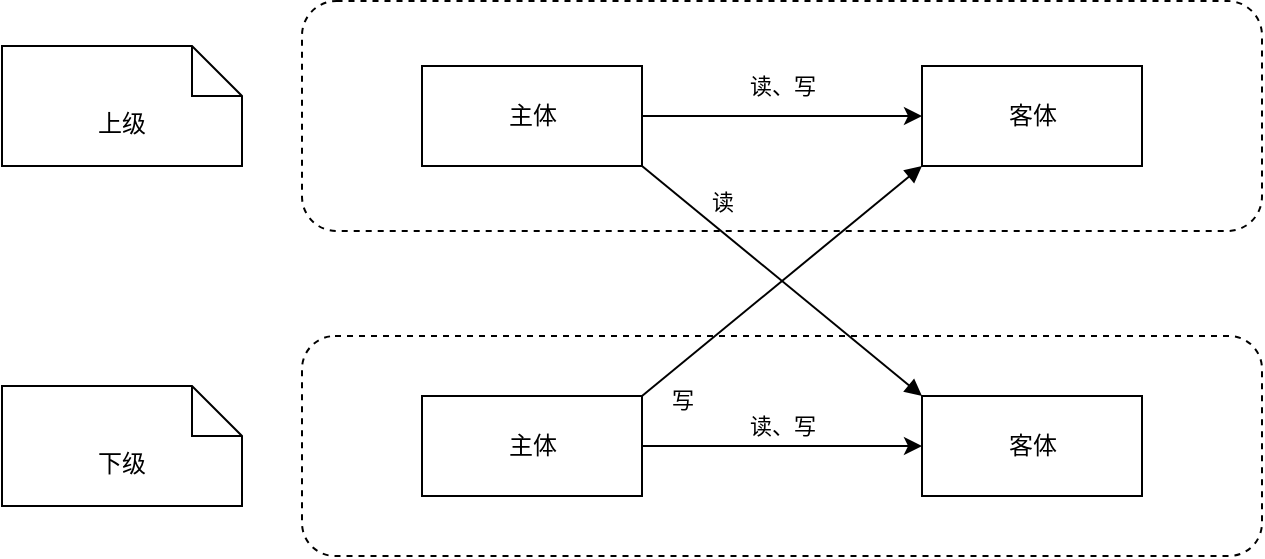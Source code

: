 <mxfile version="14.6.6" type="device"><diagram name="Page-1" id="e7e014a7-5840-1c2e-5031-d8a46d1fe8dd"><mxGraphModel dx="1038" dy="500" grid="1" gridSize="10" guides="1" tooltips="1" connect="1" arrows="1" fold="1" page="1" pageScale="1" pageWidth="1169" pageHeight="826" background="#ffffff" math="0" shadow="0"><root><mxCell id="0"/><mxCell id="1" parent="0"/><mxCell id="iyc4k9p4KR_601eKIKcL-45" value="" style="rounded=1;whiteSpace=wrap;html=1;dashed=1;" vertex="1" parent="1"><mxGeometry x="250" y="317.5" width="480" height="115" as="geometry"/></mxCell><mxCell id="iyc4k9p4KR_601eKIKcL-44" value="" style="edgeStyle=orthogonalEdgeStyle;rounded=0;orthogonalLoop=1;jettySize=auto;html=1;" edge="1" parent="1" source="iyc4k9p4KR_601eKIKcL-41" target="iyc4k9p4KR_601eKIKcL-43"><mxGeometry relative="1" as="geometry"/></mxCell><mxCell id="iyc4k9p4KR_601eKIKcL-59" value="读、写" style="edgeLabel;html=1;align=center;verticalAlign=middle;resizable=0;points=[];" vertex="1" connectable="0" parent="iyc4k9p4KR_601eKIKcL-44"><mxGeometry x="-0.183" y="-1" relative="1" as="geometry"><mxPoint x="13" y="-16" as="offset"/></mxGeometry></mxCell><mxCell id="iyc4k9p4KR_601eKIKcL-41" value="主体" style="html=1;" vertex="1" parent="1"><mxGeometry x="310" y="350" width="110" height="50" as="geometry"/></mxCell><mxCell id="iyc4k9p4KR_601eKIKcL-43" value="客体" style="html=1;" vertex="1" parent="1"><mxGeometry x="560" y="350" width="110" height="50" as="geometry"/></mxCell><mxCell id="iyc4k9p4KR_601eKIKcL-48" value="上级" style="shape=note2;boundedLbl=1;whiteSpace=wrap;html=1;size=25;verticalAlign=top;align=center;" vertex="1" parent="1"><mxGeometry x="100" y="340" width="120" height="60" as="geometry"/></mxCell><mxCell id="iyc4k9p4KR_601eKIKcL-49" value="下级" style="shape=note2;boundedLbl=1;whiteSpace=wrap;html=1;size=25;verticalAlign=top;align=center;" vertex="1" parent="1"><mxGeometry x="100" y="510" width="120" height="60" as="geometry"/></mxCell><mxCell id="iyc4k9p4KR_601eKIKcL-50" value="" style="rounded=1;whiteSpace=wrap;html=1;dashed=1;" vertex="1" parent="1"><mxGeometry x="250" y="485" width="480" height="110" as="geometry"/></mxCell><mxCell id="iyc4k9p4KR_601eKIKcL-51" value="" style="edgeStyle=orthogonalEdgeStyle;rounded=0;orthogonalLoop=1;jettySize=auto;html=1;" edge="1" parent="1" source="iyc4k9p4KR_601eKIKcL-52" target="iyc4k9p4KR_601eKIKcL-53"><mxGeometry relative="1" as="geometry"/></mxCell><mxCell id="iyc4k9p4KR_601eKIKcL-60" value="读、写" style="edgeLabel;html=1;align=center;verticalAlign=middle;resizable=0;points=[];" vertex="1" connectable="0" parent="iyc4k9p4KR_601eKIKcL-51"><mxGeometry x="-0.169" y="1" relative="1" as="geometry"><mxPoint x="12" y="-9" as="offset"/></mxGeometry></mxCell><mxCell id="iyc4k9p4KR_601eKIKcL-52" value="主体" style="html=1;" vertex="1" parent="1"><mxGeometry x="310" y="515" width="110" height="50" as="geometry"/></mxCell><mxCell id="iyc4k9p4KR_601eKIKcL-53" value="客体" style="html=1;" vertex="1" parent="1"><mxGeometry x="560" y="515" width="110" height="50" as="geometry"/></mxCell><mxCell id="iyc4k9p4KR_601eKIKcL-54" value="" style="html=1;verticalAlign=bottom;endArrow=block;exitX=1;exitY=1;exitDx=0;exitDy=0;entryX=0;entryY=0;entryDx=0;entryDy=0;" edge="1" parent="1" source="iyc4k9p4KR_601eKIKcL-41" target="iyc4k9p4KR_601eKIKcL-53"><mxGeometry width="80" relative="1" as="geometry"><mxPoint x="490" y="490" as="sourcePoint"/><mxPoint x="570" y="490" as="targetPoint"/></mxGeometry></mxCell><mxCell id="iyc4k9p4KR_601eKIKcL-57" value="读" style="edgeLabel;html=1;align=center;verticalAlign=middle;resizable=0;points=[];" vertex="1" connectable="0" parent="iyc4k9p4KR_601eKIKcL-54"><mxGeometry x="-0.697" relative="1" as="geometry"><mxPoint x="19" as="offset"/></mxGeometry></mxCell><mxCell id="iyc4k9p4KR_601eKIKcL-56" value="" style="html=1;verticalAlign=bottom;endArrow=block;exitX=1;exitY=0;exitDx=0;exitDy=0;entryX=0;entryY=1;entryDx=0;entryDy=0;" edge="1" parent="1" source="iyc4k9p4KR_601eKIKcL-52" target="iyc4k9p4KR_601eKIKcL-43"><mxGeometry width="80" relative="1" as="geometry"><mxPoint x="490" y="490" as="sourcePoint"/><mxPoint x="570" y="490" as="targetPoint"/></mxGeometry></mxCell><mxCell id="iyc4k9p4KR_601eKIKcL-58" value="写" style="edgeLabel;html=1;align=center;verticalAlign=middle;resizable=0;points=[];" vertex="1" connectable="0" parent="iyc4k9p4KR_601eKIKcL-56"><mxGeometry x="-0.37" relative="1" as="geometry"><mxPoint x="-24" y="38" as="offset"/></mxGeometry></mxCell></root></mxGraphModel></diagram></mxfile>